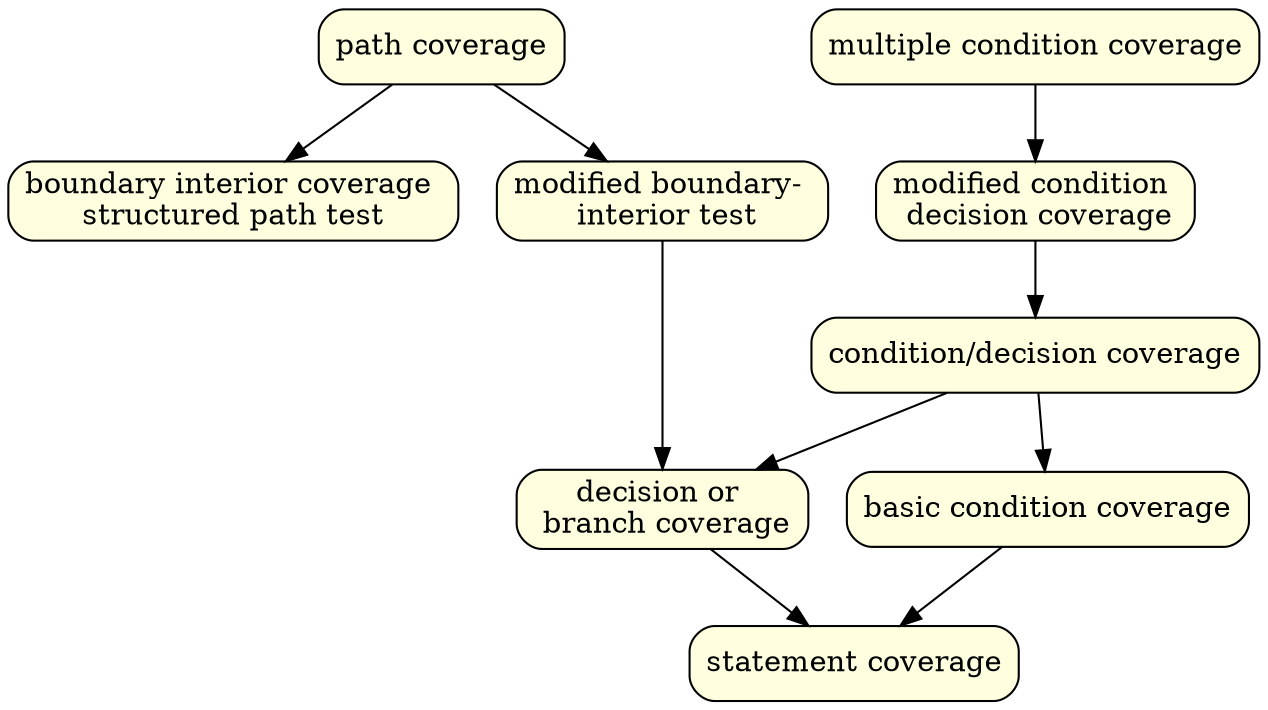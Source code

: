digraph CovSub
{
	rankdir = TD;
	// splines = ortho;
	node [shape=record, style="rounded, filled", fillcolor=lightyellow]
	
	path 					[label = "path coverage"]
	strucPfad				[label = "boundary interior coverage \nstructured path test"]
	// LCSAJ					[label = "LCSAJ test"]
	modifiedBoundInterior	[label = "modified boundary- \n interior test"]
	deciBranch				[label = "decision or \n branch coverage"]
	statement				[label = "statement coverage"]
	multiCondi				[label = "multiple condition coverage"]
	MCDC					[label = "modified condition \n decision coverage"]
	// minimalMultiCondi		[label = "minimal multiple condition coverage"]
	CondiDeci				[label = "condition/decision coverage"]
	basicCondi				[label = "basic condition coverage"]
	
		{rank = same; path; multiCondi;}
	// {rank = same; minimalMultiCondi; strucPfad; LCSAJ; modifiedBoundInterior;}
	{rank = same; strucPfad; modifiedBoundInterior;MCDC}
	// {rank=same; statement; basicCondi}
	
	path -> strucPfad
	// path -> LCSAJ
	// LCSAJ -> deciBranch
	path -> modifiedBoundInterior
	strucPfad
	modifiedBoundInterior -> deciBranch
	deciBranch -> statement

	multiCondi -> MCDC
	// MCDC -> 	minimalMultiCondi
	// minimalMultiCondi -> CondiDeci
	MCDC -> 	CondiDeci
	CondiDeci -> deciBranch
	CondiDeci -> basicCondi
	basicCondi -> statement
	
}